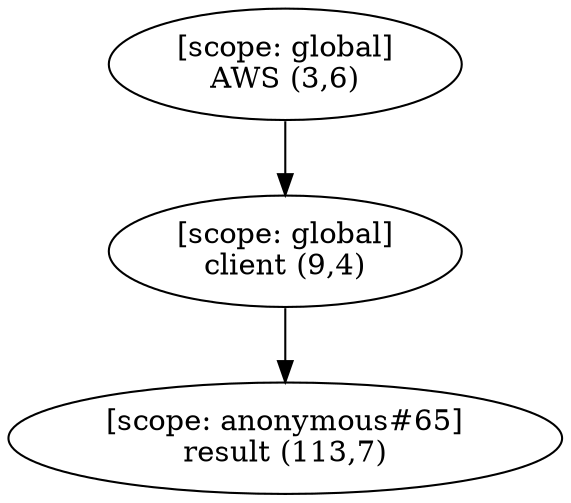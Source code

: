 digraph G {
  graph [ rankdir =TB ];
subgraph global {
  graph [ label = "Scope [global]" ];
  "[scope: global]
AWS (3,6)";
  "[scope: global]
client (9,4)";
}

subgraph anonymous_65 {
  graph [ label = "Scope [anonymous_65]" ];
  "[scope: anonymous#65]
result (113,7)";
}

  "[scope: global]
AWS (3,6)" -> "[scope: global]
client (9,4)";
  "[scope: global]
client (9,4)" -> "[scope: anonymous#65]
result (113,7)";
}
